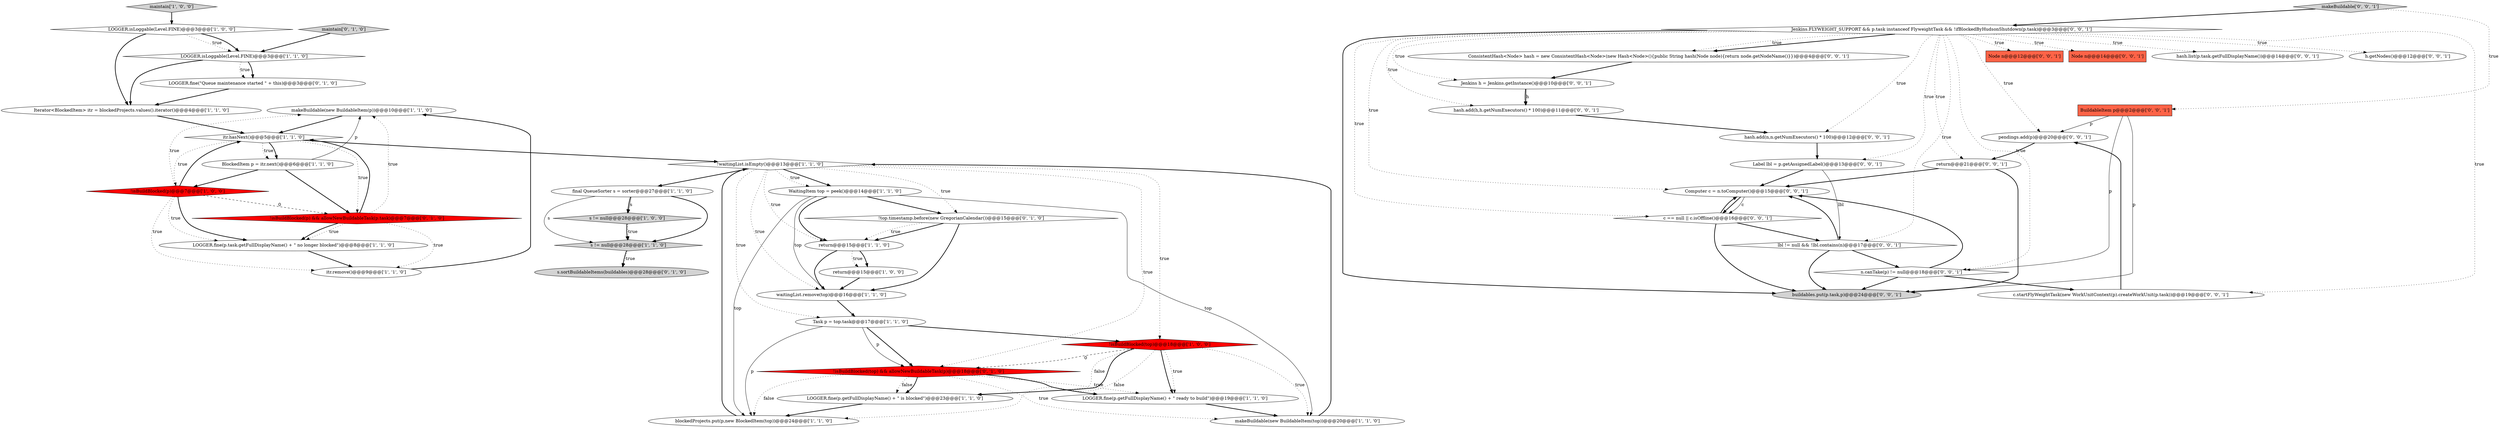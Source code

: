 digraph {
17 [style = filled, label = "makeBuildable(new BuildableItem(p))@@@10@@@['1', '1', '0']", fillcolor = white, shape = ellipse image = "AAA0AAABBB1BBB"];
14 [style = filled, label = "maintain['1', '0', '0']", fillcolor = lightgray, shape = diamond image = "AAA0AAABBB1BBB"];
4 [style = filled, label = "LOGGER.isLoggable(Level.FINE)@@@3@@@['1', '0', '0']", fillcolor = white, shape = diamond image = "AAA0AAABBB1BBB"];
40 [style = filled, label = "Jenkins.FLYWEIGHT_SUPPORT && p.task instanceof FlyweightTask && !ifBlockedByHudsonShutdown(p.task)@@@3@@@['0', '0', '1']", fillcolor = white, shape = diamond image = "AAA0AAABBB3BBB"];
47 [style = filled, label = "pendings.add(p)@@@20@@@['0', '0', '1']", fillcolor = white, shape = ellipse image = "AAA0AAABBB3BBB"];
43 [style = filled, label = "Label lbl = p.getAssignedLabel()@@@13@@@['0', '0', '1']", fillcolor = white, shape = ellipse image = "AAA0AAABBB3BBB"];
15 [style = filled, label = "waitingList.remove(top)@@@16@@@['1', '1', '0']", fillcolor = white, shape = ellipse image = "AAA0AAABBB1BBB"];
3 [style = filled, label = "!isBuildBlocked(top)@@@18@@@['1', '0', '0']", fillcolor = red, shape = diamond image = "AAA1AAABBB1BBB"];
30 [style = filled, label = "buildables.put(p.task,p)@@@24@@@['0', '0', '1']", fillcolor = lightgray, shape = ellipse image = "AAA0AAABBB3BBB"];
41 [style = filled, label = "Node n@@@12@@@['0', '0', '1']", fillcolor = tomato, shape = box image = "AAA0AAABBB3BBB"];
9 [style = filled, label = "s != null@@@28@@@['1', '0', '0']", fillcolor = lightgray, shape = diamond image = "AAA0AAABBB1BBB"];
1 [style = filled, label = "BlockedItem p = itr.next()@@@6@@@['1', '1', '0']", fillcolor = white, shape = ellipse image = "AAA0AAABBB1BBB"];
0 [style = filled, label = "itr.remove()@@@9@@@['1', '1', '0']", fillcolor = white, shape = ellipse image = "AAA0AAABBB1BBB"];
16 [style = filled, label = "makeBuildable(new BuildableItem(top))@@@20@@@['1', '1', '0']", fillcolor = white, shape = ellipse image = "AAA0AAABBB1BBB"];
12 [style = filled, label = "LOGGER.fine(p.getFullDisplayName() + \" is blocked\")@@@23@@@['1', '1', '0']", fillcolor = white, shape = ellipse image = "AAA0AAABBB1BBB"];
5 [style = filled, label = "itr.hasNext()@@@5@@@['1', '1', '0']", fillcolor = white, shape = diamond image = "AAA0AAABBB1BBB"];
7 [style = filled, label = "LOGGER.isLoggable(Level.FINE)@@@3@@@['1', '1', '0']", fillcolor = white, shape = diamond image = "AAA0AAABBB1BBB"];
8 [style = filled, label = "Iterator<BlockedItem> itr = blockedProjects.values().iterator()@@@4@@@['1', '1', '0']", fillcolor = white, shape = ellipse image = "AAA0AAABBB1BBB"];
27 [style = filled, label = "maintain['0', '1', '0']", fillcolor = lightgray, shape = diamond image = "AAA0AAABBB2BBB"];
10 [style = filled, label = "s != null@@@28@@@['1', '1', '0']", fillcolor = lightgray, shape = diamond image = "AAA0AAABBB1BBB"];
28 [style = filled, label = "s.sortBuildableItems(buildables)@@@28@@@['0', '1', '0']", fillcolor = lightgray, shape = ellipse image = "AAA0AAABBB2BBB"];
34 [style = filled, label = "Node n@@@14@@@['0', '0', '1']", fillcolor = tomato, shape = box image = "AAA0AAABBB3BBB"];
6 [style = filled, label = "return@@@15@@@['1', '0', '0']", fillcolor = white, shape = ellipse image = "AAA0AAABBB1BBB"];
45 [style = filled, label = "c == null || c.isOffline()@@@16@@@['0', '0', '1']", fillcolor = white, shape = diamond image = "AAA0AAABBB3BBB"];
19 [style = filled, label = "WaitingItem top = peek()@@@14@@@['1', '1', '0']", fillcolor = white, shape = ellipse image = "AAA0AAABBB1BBB"];
21 [style = filled, label = "blockedProjects.put(p,new BlockedItem(top))@@@24@@@['1', '1', '0']", fillcolor = white, shape = ellipse image = "AAA0AAABBB1BBB"];
22 [style = filled, label = "Task p = top.task@@@17@@@['1', '1', '0']", fillcolor = white, shape = ellipse image = "AAA0AAABBB1BBB"];
31 [style = filled, label = "hash.add(h,h.getNumExecutors() * 100)@@@11@@@['0', '0', '1']", fillcolor = white, shape = ellipse image = "AAA0AAABBB3BBB"];
23 [style = filled, label = "return@@@15@@@['1', '1', '0']", fillcolor = white, shape = ellipse image = "AAA0AAABBB1BBB"];
39 [style = filled, label = "makeBuildable['0', '0', '1']", fillcolor = lightgray, shape = diamond image = "AAA0AAABBB3BBB"];
37 [style = filled, label = "BuildableItem p@@@2@@@['0', '0', '1']", fillcolor = tomato, shape = box image = "AAA0AAABBB3BBB"];
2 [style = filled, label = "!isBuildBlocked(p)@@@7@@@['1', '0', '0']", fillcolor = red, shape = diamond image = "AAA1AAABBB1BBB"];
18 [style = filled, label = "!waitingList.isEmpty()@@@13@@@['1', '1', '0']", fillcolor = white, shape = diamond image = "AAA0AAABBB1BBB"];
24 [style = filled, label = "LOGGER.fine(\"Queue maintenance started \" + this)@@@3@@@['0', '1', '0']", fillcolor = white, shape = ellipse image = "AAA0AAABBB2BBB"];
25 [style = filled, label = "!isBuildBlocked(p) && allowNewBuildableTask(p.task)@@@7@@@['0', '1', '0']", fillcolor = red, shape = diamond image = "AAA1AAABBB2BBB"];
46 [style = filled, label = "return@@@21@@@['0', '0', '1']", fillcolor = white, shape = ellipse image = "AAA0AAABBB3BBB"];
42 [style = filled, label = "hash.add(n,n.getNumExecutors() * 100)@@@12@@@['0', '0', '1']", fillcolor = white, shape = ellipse image = "AAA0AAABBB3BBB"];
20 [style = filled, label = "LOGGER.fine(p.getFullDisplayName() + \" ready to build\")@@@19@@@['1', '1', '0']", fillcolor = white, shape = ellipse image = "AAA0AAABBB1BBB"];
48 [style = filled, label = "c.startFlyWeightTask(new WorkUnitContext(p).createWorkUnit(p.task))@@@19@@@['0', '0', '1']", fillcolor = white, shape = ellipse image = "AAA0AAABBB3BBB"];
49 [style = filled, label = "Computer c = n.toComputer()@@@15@@@['0', '0', '1']", fillcolor = white, shape = ellipse image = "AAA0AAABBB3BBB"];
32 [style = filled, label = "n.canTake(p) != null@@@18@@@['0', '0', '1']", fillcolor = white, shape = diamond image = "AAA0AAABBB3BBB"];
26 [style = filled, label = "!top.timestamp.before(new GregorianCalendar())@@@15@@@['0', '1', '0']", fillcolor = white, shape = diamond image = "AAA0AAABBB2BBB"];
33 [style = filled, label = "Jenkins h = Jenkins.getInstance()@@@10@@@['0', '0', '1']", fillcolor = white, shape = ellipse image = "AAA0AAABBB3BBB"];
38 [style = filled, label = "ConsistentHash<Node> hash = new ConsistentHash<Node>(new Hash<Node>(){public String hash(Node node){return node.getNodeName()}})@@@4@@@['0', '0', '1']", fillcolor = white, shape = ellipse image = "AAA0AAABBB3BBB"];
35 [style = filled, label = "hash.list(p.task.getFullDisplayName())@@@14@@@['0', '0', '1']", fillcolor = white, shape = ellipse image = "AAA0AAABBB3BBB"];
13 [style = filled, label = "LOGGER.fine(p.task.getFullDisplayName() + \" no longer blocked\")@@@8@@@['1', '1', '0']", fillcolor = white, shape = ellipse image = "AAA0AAABBB1BBB"];
44 [style = filled, label = "h.getNodes()@@@12@@@['0', '0', '1']", fillcolor = white, shape = ellipse image = "AAA0AAABBB3BBB"];
29 [style = filled, label = "!isBuildBlocked(top) && allowNewBuildableTask(p)@@@18@@@['0', '1', '0']", fillcolor = red, shape = diamond image = "AAA1AAABBB2BBB"];
36 [style = filled, label = "lbl != null && !lbl.contains(n)@@@17@@@['0', '0', '1']", fillcolor = white, shape = diamond image = "AAA0AAABBB3BBB"];
11 [style = filled, label = "final QueueSorter s = sorter@@@27@@@['1', '1', '0']", fillcolor = white, shape = ellipse image = "AAA0AAABBB1BBB"];
5->1 [style = dotted, label="true"];
18->15 [style = dotted, label="true"];
4->7 [style = dotted, label="true"];
40->31 [style = dotted, label="true"];
40->32 [style = dotted, label="true"];
9->10 [style = bold, label=""];
40->36 [style = dotted, label="true"];
40->38 [style = bold, label=""];
40->44 [style = dotted, label="true"];
7->8 [style = bold, label=""];
11->9 [style = bold, label=""];
29->20 [style = dotted, label="true"];
40->43 [style = dotted, label="true"];
45->30 [style = bold, label=""];
21->18 [style = bold, label=""];
1->17 [style = solid, label="p"];
40->46 [style = dotted, label="true"];
20->16 [style = bold, label=""];
18->3 [style = dotted, label="true"];
27->7 [style = bold, label=""];
26->15 [style = bold, label=""];
4->8 [style = bold, label=""];
11->9 [style = solid, label="s"];
29->16 [style = dotted, label="true"];
3->16 [style = dotted, label="true"];
40->41 [style = dotted, label="true"];
40->49 [style = dotted, label="true"];
18->23 [style = dotted, label="true"];
17->5 [style = bold, label=""];
2->0 [style = dotted, label="true"];
22->21 [style = solid, label="p"];
37->32 [style = solid, label="p"];
12->21 [style = bold, label=""];
0->17 [style = bold, label=""];
32->49 [style = bold, label=""];
18->11 [style = bold, label=""];
18->19 [style = bold, label=""];
29->12 [style = dotted, label="false"];
40->48 [style = dotted, label="true"];
26->23 [style = dotted, label="true"];
40->35 [style = dotted, label="true"];
19->16 [style = solid, label="top"];
5->1 [style = bold, label=""];
29->20 [style = bold, label=""];
7->24 [style = bold, label=""];
36->30 [style = bold, label=""];
33->31 [style = solid, label="h"];
40->47 [style = dotted, label="true"];
5->25 [style = dotted, label="true"];
18->26 [style = dotted, label="true"];
36->49 [style = bold, label=""];
19->26 [style = bold, label=""];
32->48 [style = bold, label=""];
24->8 [style = bold, label=""];
38->33 [style = bold, label=""];
9->10 [style = dotted, label="true"];
49->45 [style = solid, label="c"];
13->0 [style = bold, label=""];
14->4 [style = bold, label=""];
40->42 [style = dotted, label="true"];
18->29 [style = dotted, label="true"];
49->45 [style = bold, label=""];
40->34 [style = dotted, label="true"];
16->18 [style = bold, label=""];
10->28 [style = dotted, label="true"];
43->36 [style = solid, label="lbl"];
18->19 [style = dotted, label="true"];
23->15 [style = bold, label=""];
22->29 [style = bold, label=""];
45->36 [style = bold, label=""];
37->47 [style = solid, label="p"];
40->38 [style = dotted, label="true"];
5->18 [style = bold, label=""];
3->12 [style = bold, label=""];
25->13 [style = dotted, label="true"];
32->30 [style = bold, label=""];
4->7 [style = bold, label=""];
6->15 [style = bold, label=""];
15->22 [style = bold, label=""];
3->12 [style = dotted, label="false"];
19->15 [style = solid, label="top"];
31->42 [style = bold, label=""];
39->37 [style = dotted, label="true"];
46->30 [style = bold, label=""];
11->10 [style = bold, label=""];
39->40 [style = bold, label=""];
23->6 [style = bold, label=""];
2->25 [style = dashed, label="0"];
25->5 [style = bold, label=""];
40->30 [style = bold, label=""];
1->2 [style = bold, label=""];
22->29 [style = solid, label="p"];
1->25 [style = bold, label=""];
2->5 [style = bold, label=""];
5->2 [style = dotted, label="true"];
18->22 [style = dotted, label="true"];
3->29 [style = dashed, label="0"];
19->21 [style = solid, label="top"];
11->10 [style = solid, label="s"];
37->30 [style = solid, label="p"];
10->28 [style = bold, label=""];
42->43 [style = bold, label=""];
40->33 [style = dotted, label="true"];
23->6 [style = dotted, label="true"];
25->13 [style = bold, label=""];
45->49 [style = bold, label=""];
2->17 [style = dotted, label="true"];
46->49 [style = bold, label=""];
36->32 [style = bold, label=""];
47->46 [style = bold, label=""];
25->0 [style = dotted, label="true"];
29->21 [style = dotted, label="false"];
7->24 [style = dotted, label="true"];
2->13 [style = bold, label=""];
22->3 [style = bold, label=""];
3->20 [style = bold, label=""];
29->12 [style = bold, label=""];
8->5 [style = bold, label=""];
25->17 [style = dotted, label="true"];
48->47 [style = bold, label=""];
19->23 [style = bold, label=""];
26->23 [style = bold, label=""];
33->31 [style = bold, label=""];
43->49 [style = bold, label=""];
3->21 [style = dotted, label="false"];
40->45 [style = dotted, label="true"];
2->13 [style = dotted, label="true"];
3->20 [style = dotted, label="true"];
}
